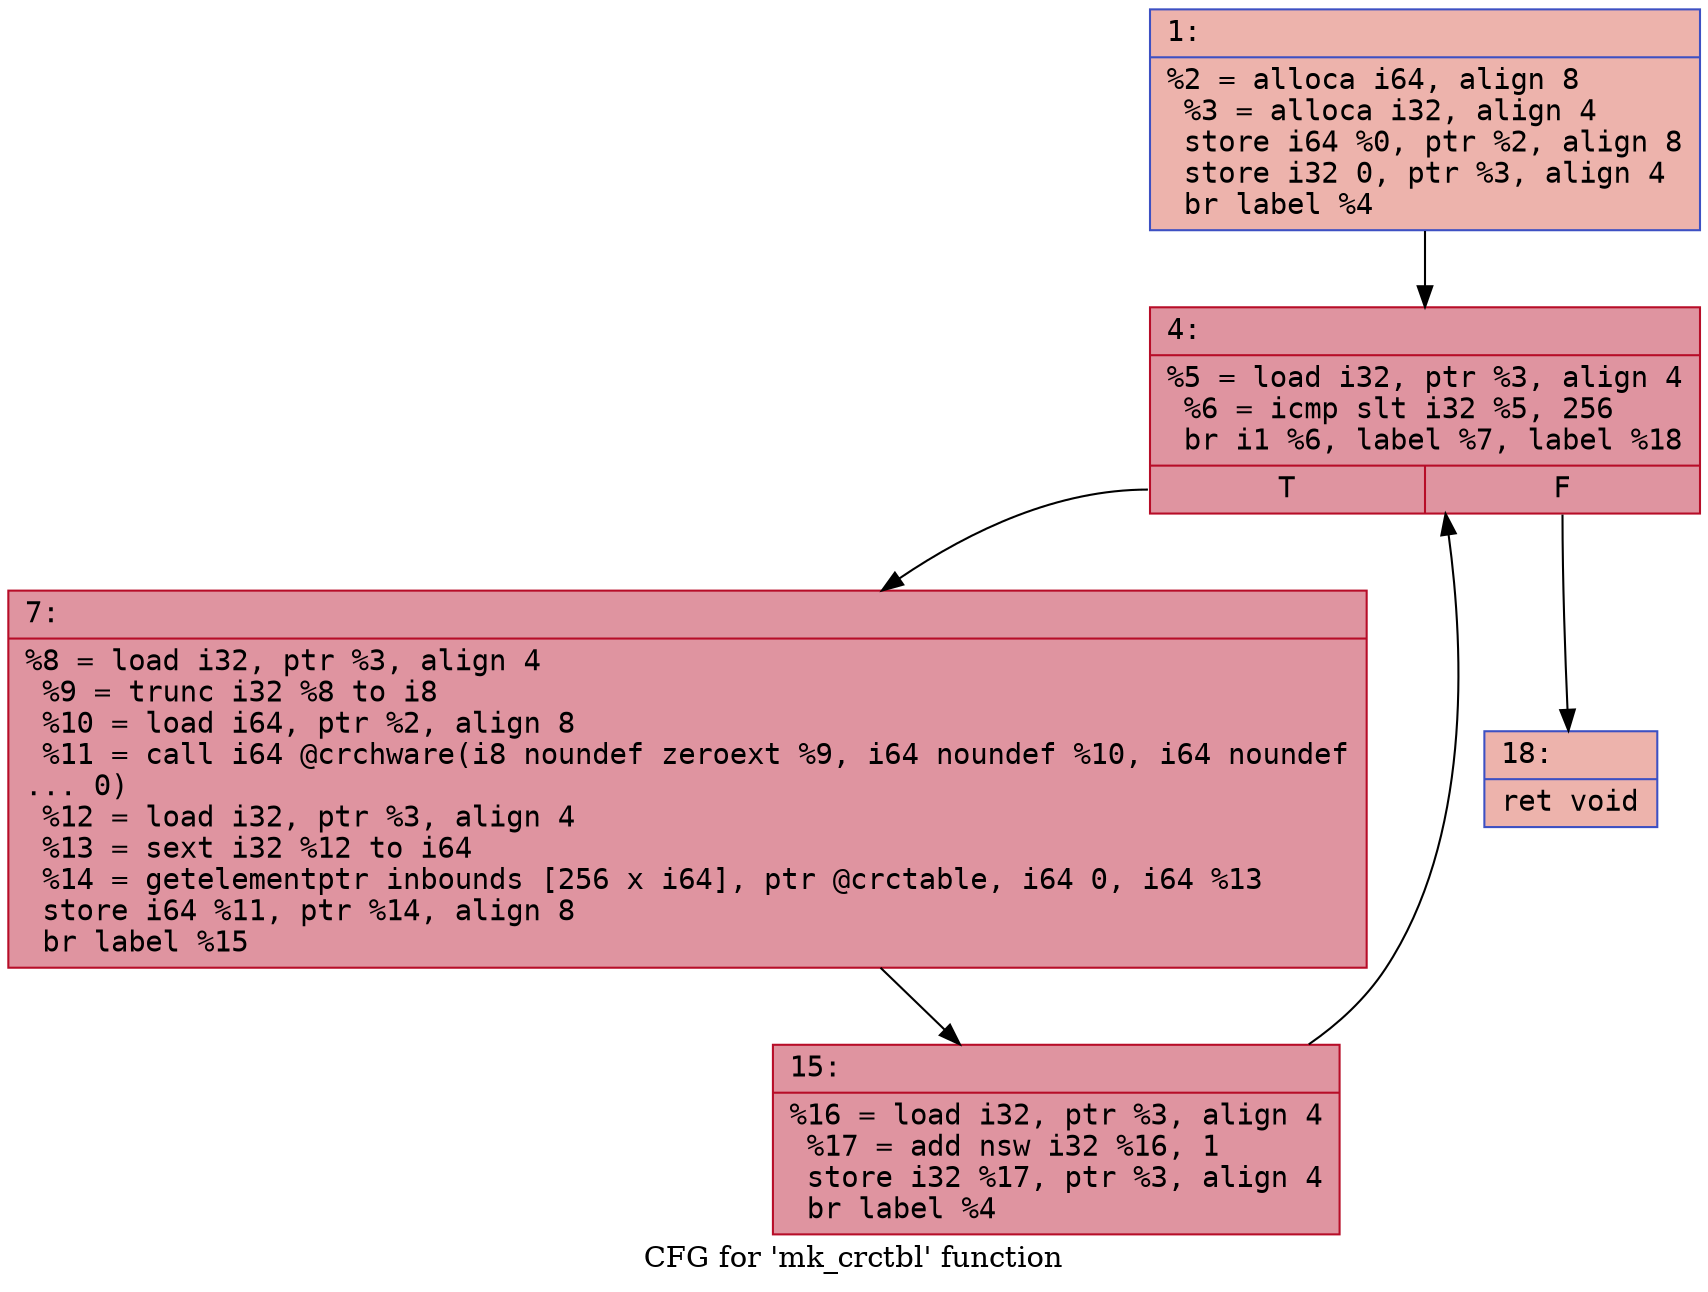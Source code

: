 digraph "CFG for 'mk_crctbl' function" {
	label="CFG for 'mk_crctbl' function";

	Node0x6000017e2120 [shape=record,color="#3d50c3ff", style=filled, fillcolor="#d6524470" fontname="Courier",label="{1:\l|  %2 = alloca i64, align 8\l  %3 = alloca i32, align 4\l  store i64 %0, ptr %2, align 8\l  store i32 0, ptr %3, align 4\l  br label %4\l}"];
	Node0x6000017e2120 -> Node0x6000017e2170[tooltip="1 -> 4\nProbability 100.00%" ];
	Node0x6000017e2170 [shape=record,color="#b70d28ff", style=filled, fillcolor="#b70d2870" fontname="Courier",label="{4:\l|  %5 = load i32, ptr %3, align 4\l  %6 = icmp slt i32 %5, 256\l  br i1 %6, label %7, label %18\l|{<s0>T|<s1>F}}"];
	Node0x6000017e2170:s0 -> Node0x6000017e21c0[tooltip="4 -> 7\nProbability 96.88%" ];
	Node0x6000017e2170:s1 -> Node0x6000017e2260[tooltip="4 -> 18\nProbability 3.12%" ];
	Node0x6000017e21c0 [shape=record,color="#b70d28ff", style=filled, fillcolor="#b70d2870" fontname="Courier",label="{7:\l|  %8 = load i32, ptr %3, align 4\l  %9 = trunc i32 %8 to i8\l  %10 = load i64, ptr %2, align 8\l  %11 = call i64 @crchware(i8 noundef zeroext %9, i64 noundef %10, i64 noundef\l... 0)\l  %12 = load i32, ptr %3, align 4\l  %13 = sext i32 %12 to i64\l  %14 = getelementptr inbounds [256 x i64], ptr @crctable, i64 0, i64 %13\l  store i64 %11, ptr %14, align 8\l  br label %15\l}"];
	Node0x6000017e21c0 -> Node0x6000017e2210[tooltip="7 -> 15\nProbability 100.00%" ];
	Node0x6000017e2210 [shape=record,color="#b70d28ff", style=filled, fillcolor="#b70d2870" fontname="Courier",label="{15:\l|  %16 = load i32, ptr %3, align 4\l  %17 = add nsw i32 %16, 1\l  store i32 %17, ptr %3, align 4\l  br label %4\l}"];
	Node0x6000017e2210 -> Node0x6000017e2170[tooltip="15 -> 4\nProbability 100.00%" ];
	Node0x6000017e2260 [shape=record,color="#3d50c3ff", style=filled, fillcolor="#d6524470" fontname="Courier",label="{18:\l|  ret void\l}"];
}
